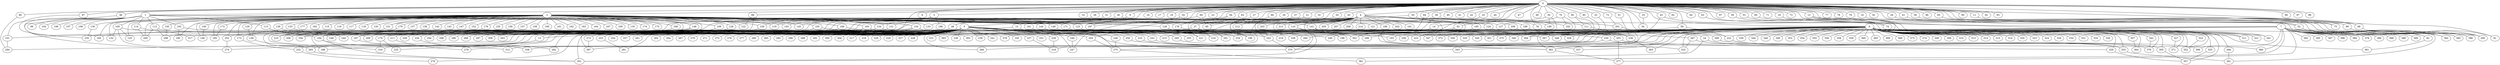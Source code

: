 
graph graphname {
    0 -- 1
0 -- 2
0 -- 3
0 -- 4
0 -- 5
0 -- 6
0 -- 7
0 -- 8
0 -- 9
0 -- 10
0 -- 11
0 -- 12
0 -- 13
0 -- 14
0 -- 15
0 -- 16
0 -- 17
0 -- 18
0 -- 19
0 -- 20
0 -- 21
0 -- 22
0 -- 23
0 -- 24
0 -- 25
0 -- 26
0 -- 27
0 -- 28
0 -- 29
0 -- 30
0 -- 31
0 -- 32
0 -- 33
0 -- 34
0 -- 35
0 -- 36
0 -- 37
0 -- 38
0 -- 39
0 -- 40
0 -- 41
0 -- 42
0 -- 43
0 -- 44
0 -- 45
0 -- 46
0 -- 47
0 -- 48
0 -- 49
0 -- 50
0 -- 51
0 -- 52
0 -- 53
0 -- 54
0 -- 55
0 -- 56
0 -- 57
0 -- 58
0 -- 59
0 -- 60
0 -- 61
0 -- 62
0 -- 63
0 -- 64
0 -- 65
0 -- 66
0 -- 67
0 -- 68
0 -- 69
0 -- 70
0 -- 71
0 -- 72
0 -- 73
0 -- 74
0 -- 75
0 -- 76
0 -- 77
0 -- 78
0 -- 79
0 -- 80
0 -- 81
0 -- 82
0 -- 83
0 -- 84
0 -- 85
0 -- 86
0 -- 87
0 -- 88
0 -- 89
0 -- 90
0 -- 91
0 -- 92
0 -- 93
0 -- 94
0 -- 95
0 -- 96
0 -- 97
0 -- 98
1 -- 99
1 -- 100
1 -- 101
1 -- 102
1 -- 103
1 -- 104
1 -- 105
1 -- 106
1 -- 107
1 -- 108
1 -- 109
1 -- 110
1 -- 111
1 -- 112
1 -- 113
1 -- 114
1 -- 274
2 -- 128
2 -- 130
2 -- 131
2 -- 132
2 -- 133
2 -- 134
2 -- 129
2 -- 136
2 -- 137
2 -- 138
2 -- 139
2 -- 140
2 -- 141
2 -- 142
2 -- 143
2 -- 144
2 -- 145
2 -- 146
2 -- 147
2 -- 148
2 -- 149
2 -- 150
2 -- 151
2 -- 152
2 -- 153
2 -- 154
2 -- 155
2 -- 156
2 -- 157
2 -- 158
2 -- 159
2 -- 160
2 -- 161
2 -- 162
2 -- 163
2 -- 164
2 -- 165
2 -- 166
2 -- 167
2 -- 168
2 -- 169
2 -- 170
2 -- 135
2 -- 172
2 -- 173
2 -- 174
2 -- 175
2 -- 176
2 -- 177
2 -- 178
2 -- 179
2 -- 180
2 -- 181
2 -- 182
2 -- 183
2 -- 184
2 -- 185
2 -- 171
2 -- 115
2 -- 116
2 -- 117
2 -- 118
2 -- 119
2 -- 120
2 -- 121
2 -- 122
2 -- 123
2 -- 124
2 -- 125
2 -- 126
2 -- 127
2 -- 252
3 -- 186
3 -- 187
3 -- 188
3 -- 159
4 -- 189
4 -- 190
4 -- 191
4 -- 192
4 -- 193
4 -- 194
4 -- 195
4 -- 196
4 -- 197
4 -- 198
4 -- 199
4 -- 200
4 -- 201
4 -- 202
4 -- 203
4 -- 204
4 -- 205
4 -- 206
4 -- 207
4 -- 208
4 -- 209
4 -- 210
4 -- 211
4 -- 212
4 -- 213
4 -- 214
4 -- 215
4 -- 184
5 -- 216
5 -- 217
5 -- 218
5 -- 219
5 -- 220
5 -- 221
5 -- 222
5 -- 223
5 -- 224
5 -- 225
5 -- 226
5 -- 227
5 -- 228
5 -- 229
5 -- 230
5 -- 231
5 -- 232
5 -- 233
5 -- 234
5 -- 235
5 -- 236
5 -- 237
5 -- 238
5 -- 239
5 -- 240
5 -- 241
5 -- 242
5 -- 243
5 -- 244
5 -- 245
5 -- 246
5 -- 247
5 -- 248
5 -- 249
5 -- 250
5 -- 251
5 -- 252
5 -- 253
5 -- 254
5 -- 255
5 -- 256
5 -- 257
5 -- 258
5 -- 259
5 -- 260
5 -- 261
5 -- 262
5 -- 263
5 -- 264
5 -- 265
5 -- 266
5 -- 267
5 -- 268
5 -- 269
5 -- 270
5 -- 271
5 -- 272
5 -- 273
5 -- 274
5 -- 275
5 -- 276
5 -- 277
5 -- 278
5 -- 279
5 -- 280
5 -- 281
5 -- 282
5 -- 283
5 -- 284
5 -- 285
5 -- 286
5 -- 287
5 -- 288
5 -- 289
5 -- 290
5 -- 291
5 -- 292
5 -- 293
5 -- 294
5 -- 295
5 -- 296
5 -- 297
5 -- 298
5 -- 299
5 -- 300
5 -- 301
5 -- 302
5 -- 303
5 -- 304
5 -- 165
6 -- 305
6 -- 306
6 -- 307
6 -- 308
6 -- 309
6 -- 310
6 -- 311
6 -- 312
6 -- 313
6 -- 314
6 -- 315
6 -- 316
6 -- 317
6 -- 318
6 -- 319
6 -- 320
6 -- 321
6 -- 322
6 -- 323
6 -- 324
6 -- 325
6 -- 326
6 -- 327
6 -- 328
6 -- 329
6 -- 330
6 -- 331
6 -- 332
6 -- 333
6 -- 334
6 -- 335
6 -- 336
6 -- 337
6 -- 338
6 -- 339
6 -- 340
6 -- 341
6 -- 342
6 -- 343
6 -- 344
6 -- 345
6 -- 346
6 -- 347
6 -- 348
6 -- 349
6 -- 350
6 -- 351
6 -- 352
6 -- 353
6 -- 354
6 -- 355
6 -- 356
6 -- 357
6 -- 358
6 -- 359
6 -- 360
6 -- 361
6 -- 362
6 -- 363
6 -- 364
6 -- 365
6 -- 366
6 -- 367
6 -- 368
6 -- 369
6 -- 370
6 -- 371
6 -- 372
6 -- 373
6 -- 374
6 -- 375
6 -- 376
6 -- 13
7 -- 384
7 -- 386
7 -- 387
7 -- 388
7 -- 389
7 -- 390
7 -- 385
7 -- 392
7 -- 393
7 -- 394
7 -- 395
7 -- 396
7 -- 397
7 -- 398
7 -- 399
7 -- 391
7 -- 377
7 -- 378
7 -- 379
7 -- 380
7 -- 381
7 -- 382
7 -- 383
7 -- 82
9 -- 48
11 -- 89
12 -- 74
12 -- 68
13 -- 188
14 -- 302
14 -- 249
15 -- 253
15 -- 255
19 -- 382
20 -- 199
21 -- 242
23 -- 34
24 -- 376
24 -- 301
25 -- 302
26 -- 119
27 -- 221
28 -- 385
30 -- 394
30 -- 190
30 -- 151
31 -- 145
33 -- 367
35 -- 222
36 -- 134
36 -- 362
36 -- 133
37 -- 170
37 -- 216
37 -- 303
38 -- 52
38 -- 121
38 -- 260
39 -- 311
43 -- 74
43 -- 223
45 -- 370
46 -- 165
48 -- 101
48 -- 199
50 -- 76
50 -- 110
51 -- 238
52 -- 382
53 -- 321
54 -- 197
54 -- 131
55 -- 299
55 -- 332
56 -- 256
56 -- 111
57 -- 95
58 -- 295
59 -- 193
59 -- 222
60 -- 341
61 -- 396
63 -- 352
65 -- 75
66 -- 275
68 -- 91
69 -- 95
69 -- 170
70 -- 192
70 -- 362
70 -- 127
72 -- 201
80 -- 284
82 -- 361
83 -- 247
84 -- 258
85 -- 351
87 -- 235
88 -- 206
88 -- 122
89 -- 295
94 -- 103
94 -- 178
95 -- 291
100 -- 293
100 -- 393
100 -- 125
100 -- 132
101 -- 284
102 -- 378
102 -- 180
105 -- 193
105 -- 194
109 -- 308
109 -- 211
110 -- 301
110 -- 375
111 -- 238
112 -- 200
112 -- 383
112 -- 296
113 -- 248
113 -- 184
114 -- 317
114 -- 200
123 -- 345
124 -- 367
126 -- 226
126 -- 259
128 -- 234
128 -- 351
129 -- 136
130 -- 235
131 -- 297
134 -- 268
134 -- 215
134 -- 290
136 -- 293
139 -- 244
140 -- 146
141 -- 198
141 -- 394
141 -- 340
144 -- 372
148 -- 210
148 -- 187
149 -- 350
150 -- 296
151 -- 173
153 -- 269
154 -- 387
154 -- 253
154 -- 370
154 -- 263
159 -- 294
166 -- 204
166 -- 170
168 -- 206
170 -- 225
170 -- 316
171 -- 335
172 -- 185
173 -- 232
176 -- 316
178 -- 199
179 -- 188
179 -- 210
181 -- 302
183 -- 347
183 -- 298
184 -- 301
184 -- 312
187 -- 338
189 -- 329
195 -- 223
201 -- 362
203 -- 242
204 -- 275
208 -- 348
211 -- 278
212 -- 234
213 -- 219
222 -- 305
226 -- 282
229 -- 318
230 -- 266
230 -- 333
232 -- 279
233 -- 362
237 -- 318
238 -- 363
240 -- 247
242 -- 370
243 -- 337
246 -- 275
250 -- 343
252 -- 274
253 -- 281
265 -- 399
273 -- 387
275 -- 381
287 -- 332
287 -- 333
289 -- 380
293 -- 301
303 -- 377
303 -- 326
305 -- 357
307 -- 364
322 -- 352
325 -- 357
326 -- 357
327 -- 371
333 -- 391
342 -- 376
362 -- 377
366 -- 391

}
